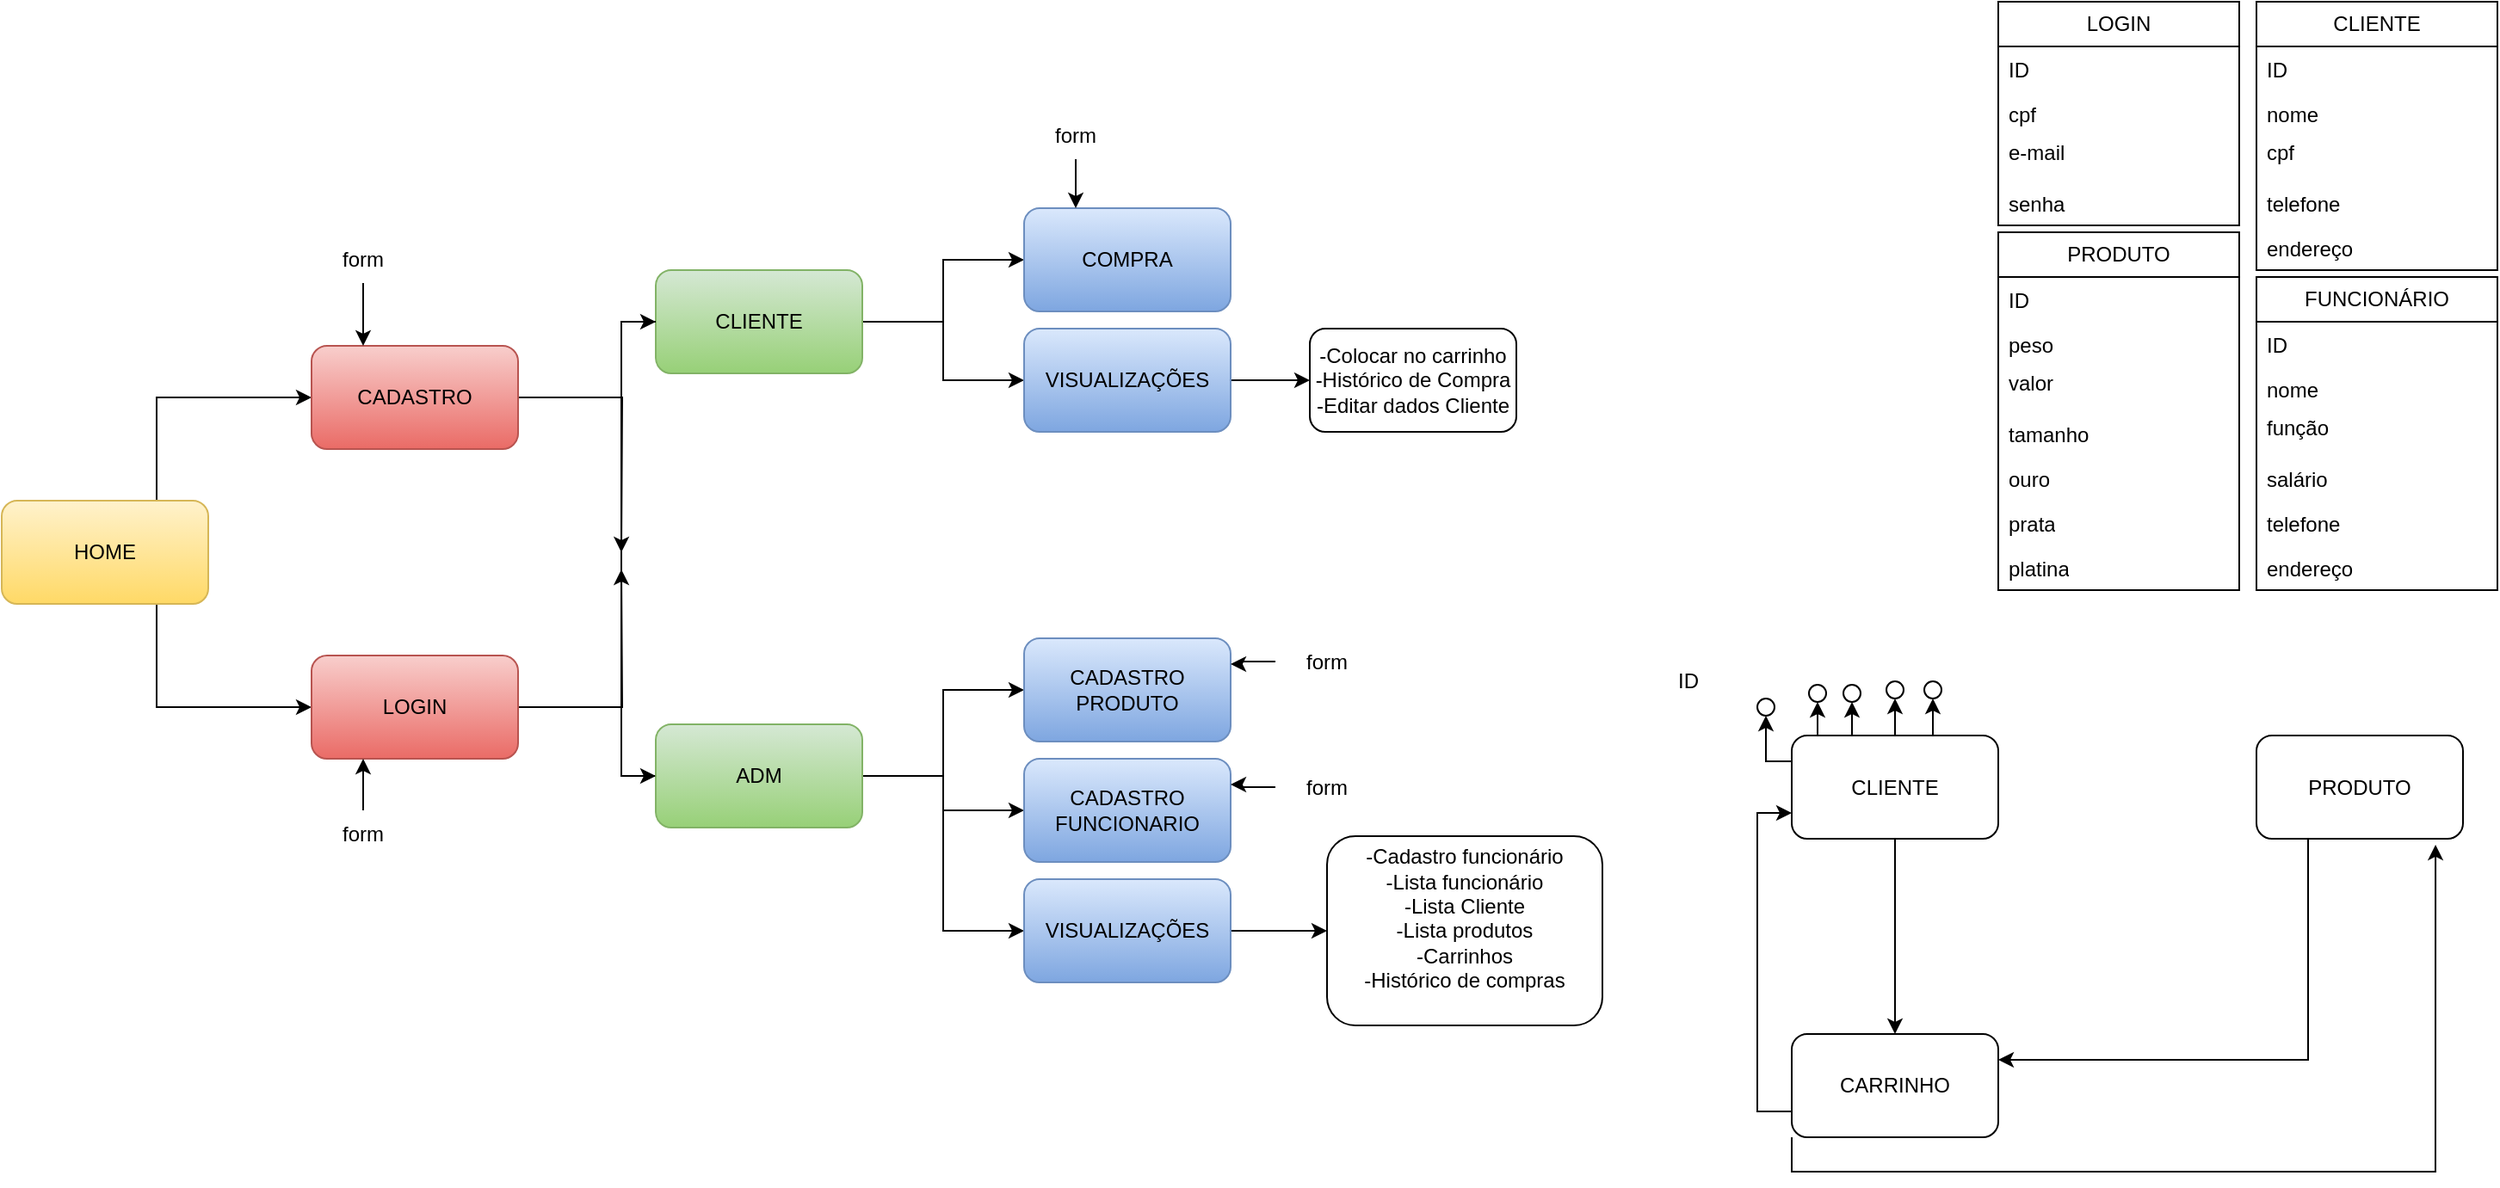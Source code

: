 <mxfile version="22.0.8" type="github">
  <diagram name="Página-1" id="cRFQgQz2K0zeTVE43rAn">
    <mxGraphModel dx="2261" dy="753" grid="1" gridSize="10" guides="1" tooltips="1" connect="1" arrows="1" fold="1" page="1" pageScale="1" pageWidth="827" pageHeight="1169" math="0" shadow="0">
      <root>
        <mxCell id="0" />
        <mxCell id="1" parent="0" />
        <mxCell id="u8rPUhMAoTSoRI9qq7wp-4" value="CLIENTE" style="swimlane;fontStyle=0;childLayout=stackLayout;horizontal=1;startSize=26;fillColor=none;horizontalStack=0;resizeParent=1;resizeParentMax=0;resizeLast=0;collapsible=1;marginBottom=0;whiteSpace=wrap;html=1;" vertex="1" parent="1">
          <mxGeometry x="1010" width="140" height="156" as="geometry" />
        </mxCell>
        <mxCell id="u8rPUhMAoTSoRI9qq7wp-6" value="ID" style="text;strokeColor=none;fillColor=none;align=left;verticalAlign=top;spacingLeft=4;spacingRight=4;overflow=hidden;rotatable=0;points=[[0,0.5],[1,0.5]];portConstraint=eastwest;whiteSpace=wrap;html=1;" vertex="1" parent="u8rPUhMAoTSoRI9qq7wp-4">
          <mxGeometry y="26" width="140" height="26" as="geometry" />
        </mxCell>
        <mxCell id="u8rPUhMAoTSoRI9qq7wp-7" value="nome&lt;span style=&quot;white-space: pre;&quot;&gt;&#x9;&lt;/span&gt;" style="text;strokeColor=none;fillColor=none;align=left;verticalAlign=top;spacingLeft=4;spacingRight=4;overflow=hidden;rotatable=0;points=[[0,0.5],[1,0.5]];portConstraint=eastwest;whiteSpace=wrap;html=1;" vertex="1" parent="u8rPUhMAoTSoRI9qq7wp-4">
          <mxGeometry y="52" width="140" height="22" as="geometry" />
        </mxCell>
        <mxCell id="u8rPUhMAoTSoRI9qq7wp-5" value="cpf" style="text;strokeColor=none;fillColor=none;align=left;verticalAlign=top;spacingLeft=4;spacingRight=4;overflow=hidden;rotatable=0;points=[[0,0.5],[1,0.5]];portConstraint=eastwest;whiteSpace=wrap;html=1;" vertex="1" parent="u8rPUhMAoTSoRI9qq7wp-4">
          <mxGeometry y="74" width="140" height="30" as="geometry" />
        </mxCell>
        <mxCell id="u8rPUhMAoTSoRI9qq7wp-8" value="telefone" style="text;strokeColor=none;fillColor=none;align=left;verticalAlign=top;spacingLeft=4;spacingRight=4;overflow=hidden;rotatable=0;points=[[0,0.5],[1,0.5]];portConstraint=eastwest;whiteSpace=wrap;html=1;" vertex="1" parent="u8rPUhMAoTSoRI9qq7wp-4">
          <mxGeometry y="104" width="140" height="26" as="geometry" />
        </mxCell>
        <mxCell id="u8rPUhMAoTSoRI9qq7wp-21" value="endereço" style="text;strokeColor=none;fillColor=none;align=left;verticalAlign=top;spacingLeft=4;spacingRight=4;overflow=hidden;rotatable=0;points=[[0,0.5],[1,0.5]];portConstraint=eastwest;whiteSpace=wrap;html=1;" vertex="1" parent="u8rPUhMAoTSoRI9qq7wp-4">
          <mxGeometry y="130" width="140" height="26" as="geometry" />
        </mxCell>
        <mxCell id="u8rPUhMAoTSoRI9qq7wp-19" style="edgeStyle=orthogonalEdgeStyle;rounded=0;orthogonalLoop=1;jettySize=auto;html=1;exitX=0.75;exitY=0;exitDx=0;exitDy=0;entryX=0;entryY=0.5;entryDx=0;entryDy=0;" edge="1" parent="1" source="u8rPUhMAoTSoRI9qq7wp-9" target="u8rPUhMAoTSoRI9qq7wp-10">
          <mxGeometry relative="1" as="geometry" />
        </mxCell>
        <mxCell id="u8rPUhMAoTSoRI9qq7wp-20" style="edgeStyle=orthogonalEdgeStyle;rounded=0;orthogonalLoop=1;jettySize=auto;html=1;exitX=0.75;exitY=1;exitDx=0;exitDy=0;entryX=0;entryY=0.5;entryDx=0;entryDy=0;" edge="1" parent="1" source="u8rPUhMAoTSoRI9qq7wp-9" target="u8rPUhMAoTSoRI9qq7wp-11">
          <mxGeometry relative="1" as="geometry" />
        </mxCell>
        <mxCell id="u8rPUhMAoTSoRI9qq7wp-9" value="HOME" style="rounded=1;whiteSpace=wrap;html=1;fillColor=#fff2cc;strokeColor=#d6b656;gradientColor=#ffd966;" vertex="1" parent="1">
          <mxGeometry x="-300" y="290" width="120" height="60" as="geometry" />
        </mxCell>
        <mxCell id="u8rPUhMAoTSoRI9qq7wp-32" style="edgeStyle=orthogonalEdgeStyle;rounded=0;orthogonalLoop=1;jettySize=auto;html=1;exitX=1;exitY=0.5;exitDx=0;exitDy=0;" edge="1" parent="1" source="u8rPUhMAoTSoRI9qq7wp-10">
          <mxGeometry relative="1" as="geometry">
            <mxPoint x="60" y="320" as="targetPoint" />
          </mxGeometry>
        </mxCell>
        <mxCell id="u8rPUhMAoTSoRI9qq7wp-10" value="CADASTRO" style="rounded=1;whiteSpace=wrap;html=1;fillColor=#f8cecc;strokeColor=#b85450;gradientColor=#ea6b66;" vertex="1" parent="1">
          <mxGeometry x="-120" y="200" width="120" height="60" as="geometry" />
        </mxCell>
        <mxCell id="u8rPUhMAoTSoRI9qq7wp-33" style="edgeStyle=orthogonalEdgeStyle;rounded=0;orthogonalLoop=1;jettySize=auto;html=1;exitX=1;exitY=0.5;exitDx=0;exitDy=0;" edge="1" parent="1" source="u8rPUhMAoTSoRI9qq7wp-11">
          <mxGeometry relative="1" as="geometry">
            <mxPoint x="60" y="330" as="targetPoint" />
          </mxGeometry>
        </mxCell>
        <mxCell id="u8rPUhMAoTSoRI9qq7wp-11" value="LOGIN" style="rounded=1;whiteSpace=wrap;html=1;fillColor=#f8cecc;strokeColor=#b85450;gradientColor=#ea6b66;" vertex="1" parent="1">
          <mxGeometry x="-120" y="380" width="120" height="60" as="geometry" />
        </mxCell>
        <mxCell id="u8rPUhMAoTSoRI9qq7wp-55" style="edgeStyle=orthogonalEdgeStyle;rounded=0;orthogonalLoop=1;jettySize=auto;html=1;exitX=1;exitY=0.5;exitDx=0;exitDy=0;entryX=0;entryY=0.5;entryDx=0;entryDy=0;" edge="1" parent="1" source="u8rPUhMAoTSoRI9qq7wp-22" target="u8rPUhMAoTSoRI9qq7wp-24">
          <mxGeometry relative="1" as="geometry" />
        </mxCell>
        <mxCell id="u8rPUhMAoTSoRI9qq7wp-56" style="edgeStyle=orthogonalEdgeStyle;rounded=0;orthogonalLoop=1;jettySize=auto;html=1;exitX=1;exitY=0.5;exitDx=0;exitDy=0;entryX=0;entryY=0.5;entryDx=0;entryDy=0;" edge="1" parent="1" source="u8rPUhMAoTSoRI9qq7wp-22" target="u8rPUhMAoTSoRI9qq7wp-26">
          <mxGeometry relative="1" as="geometry" />
        </mxCell>
        <mxCell id="u8rPUhMAoTSoRI9qq7wp-22" value="CLIENTE" style="rounded=1;whiteSpace=wrap;html=1;fillColor=#d5e8d4;gradientColor=#97d077;strokeColor=#82b366;" vertex="1" parent="1">
          <mxGeometry x="80" y="156" width="120" height="60" as="geometry" />
        </mxCell>
        <mxCell id="u8rPUhMAoTSoRI9qq7wp-30" style="edgeStyle=orthogonalEdgeStyle;rounded=0;orthogonalLoop=1;jettySize=auto;html=1;exitX=0;exitY=0.5;exitDx=0;exitDy=0;entryX=0;entryY=0.5;entryDx=0;entryDy=0;" edge="1" parent="1" source="u8rPUhMAoTSoRI9qq7wp-23" target="u8rPUhMAoTSoRI9qq7wp-22">
          <mxGeometry relative="1" as="geometry" />
        </mxCell>
        <mxCell id="u8rPUhMAoTSoRI9qq7wp-67" style="edgeStyle=orthogonalEdgeStyle;rounded=0;orthogonalLoop=1;jettySize=auto;html=1;" edge="1" parent="1" source="u8rPUhMAoTSoRI9qq7wp-23" target="u8rPUhMAoTSoRI9qq7wp-65">
          <mxGeometry relative="1" as="geometry" />
        </mxCell>
        <mxCell id="u8rPUhMAoTSoRI9qq7wp-68" style="edgeStyle=orthogonalEdgeStyle;rounded=0;orthogonalLoop=1;jettySize=auto;html=1;exitX=1;exitY=0.5;exitDx=0;exitDy=0;entryX=0;entryY=0.5;entryDx=0;entryDy=0;" edge="1" parent="1" source="u8rPUhMAoTSoRI9qq7wp-23" target="u8rPUhMAoTSoRI9qq7wp-66">
          <mxGeometry relative="1" as="geometry" />
        </mxCell>
        <mxCell id="u8rPUhMAoTSoRI9qq7wp-69" style="edgeStyle=orthogonalEdgeStyle;rounded=0;orthogonalLoop=1;jettySize=auto;html=1;exitX=1;exitY=0.5;exitDx=0;exitDy=0;entryX=0;entryY=0.5;entryDx=0;entryDy=0;" edge="1" parent="1" source="u8rPUhMAoTSoRI9qq7wp-23" target="u8rPUhMAoTSoRI9qq7wp-31">
          <mxGeometry relative="1" as="geometry" />
        </mxCell>
        <mxCell id="u8rPUhMAoTSoRI9qq7wp-23" value="ADM" style="rounded=1;whiteSpace=wrap;html=1;fillColor=#d5e8d4;gradientColor=#97d077;strokeColor=#82b366;" vertex="1" parent="1">
          <mxGeometry x="80" y="420" width="120" height="60" as="geometry" />
        </mxCell>
        <mxCell id="u8rPUhMAoTSoRI9qq7wp-24" value="COMPRA" style="rounded=1;whiteSpace=wrap;html=1;fillColor=#dae8fc;gradientColor=#7ea6e0;strokeColor=#6c8ebf;" vertex="1" parent="1">
          <mxGeometry x="294" y="120" width="120" height="60" as="geometry" />
        </mxCell>
        <mxCell id="u8rPUhMAoTSoRI9qq7wp-80" value="" style="edgeStyle=orthogonalEdgeStyle;rounded=0;orthogonalLoop=1;jettySize=auto;html=1;" edge="1" parent="1" source="u8rPUhMAoTSoRI9qq7wp-26" target="u8rPUhMAoTSoRI9qq7wp-79">
          <mxGeometry relative="1" as="geometry" />
        </mxCell>
        <mxCell id="u8rPUhMAoTSoRI9qq7wp-26" value="VISUALIZAÇÕES" style="rounded=1;whiteSpace=wrap;html=1;fillColor=#dae8fc;gradientColor=#7ea6e0;strokeColor=#6c8ebf;" vertex="1" parent="1">
          <mxGeometry x="294" y="190" width="120" height="60" as="geometry" />
        </mxCell>
        <mxCell id="u8rPUhMAoTSoRI9qq7wp-29" style="edgeStyle=orthogonalEdgeStyle;rounded=0;orthogonalLoop=1;jettySize=auto;html=1;exitX=0;exitY=0.5;exitDx=0;exitDy=0;entryX=0;entryY=0.5;entryDx=0;entryDy=0;" edge="1" parent="1" source="u8rPUhMAoTSoRI9qq7wp-22" target="u8rPUhMAoTSoRI9qq7wp-23">
          <mxGeometry relative="1" as="geometry" />
        </mxCell>
        <mxCell id="u8rPUhMAoTSoRI9qq7wp-82" style="edgeStyle=orthogonalEdgeStyle;rounded=0;orthogonalLoop=1;jettySize=auto;html=1;" edge="1" parent="1" source="u8rPUhMAoTSoRI9qq7wp-31" target="u8rPUhMAoTSoRI9qq7wp-81">
          <mxGeometry relative="1" as="geometry" />
        </mxCell>
        <mxCell id="u8rPUhMAoTSoRI9qq7wp-31" value="VISUALIZAÇÕES" style="rounded=1;whiteSpace=wrap;html=1;fillColor=#dae8fc;gradientColor=#7ea6e0;strokeColor=#6c8ebf;" vertex="1" parent="1">
          <mxGeometry x="294" y="510" width="120" height="60" as="geometry" />
        </mxCell>
        <mxCell id="u8rPUhMAoTSoRI9qq7wp-34" value="LOGIN" style="swimlane;fontStyle=0;childLayout=stackLayout;horizontal=1;startSize=26;fillColor=none;horizontalStack=0;resizeParent=1;resizeParentMax=0;resizeLast=0;collapsible=1;marginBottom=0;whiteSpace=wrap;html=1;" vertex="1" parent="1">
          <mxGeometry x="860" width="140" height="130" as="geometry" />
        </mxCell>
        <mxCell id="u8rPUhMAoTSoRI9qq7wp-35" value="ID" style="text;strokeColor=none;fillColor=none;align=left;verticalAlign=top;spacingLeft=4;spacingRight=4;overflow=hidden;rotatable=0;points=[[0,0.5],[1,0.5]];portConstraint=eastwest;whiteSpace=wrap;html=1;" vertex="1" parent="u8rPUhMAoTSoRI9qq7wp-34">
          <mxGeometry y="26" width="140" height="26" as="geometry" />
        </mxCell>
        <mxCell id="u8rPUhMAoTSoRI9qq7wp-36" value="cpf" style="text;strokeColor=none;fillColor=none;align=left;verticalAlign=top;spacingLeft=4;spacingRight=4;overflow=hidden;rotatable=0;points=[[0,0.5],[1,0.5]];portConstraint=eastwest;whiteSpace=wrap;html=1;" vertex="1" parent="u8rPUhMAoTSoRI9qq7wp-34">
          <mxGeometry y="52" width="140" height="22" as="geometry" />
        </mxCell>
        <mxCell id="u8rPUhMAoTSoRI9qq7wp-37" value="e-mail" style="text;strokeColor=none;fillColor=none;align=left;verticalAlign=top;spacingLeft=4;spacingRight=4;overflow=hidden;rotatable=0;points=[[0,0.5],[1,0.5]];portConstraint=eastwest;whiteSpace=wrap;html=1;" vertex="1" parent="u8rPUhMAoTSoRI9qq7wp-34">
          <mxGeometry y="74" width="140" height="30" as="geometry" />
        </mxCell>
        <mxCell id="u8rPUhMAoTSoRI9qq7wp-38" value="senha" style="text;strokeColor=none;fillColor=none;align=left;verticalAlign=top;spacingLeft=4;spacingRight=4;overflow=hidden;rotatable=0;points=[[0,0.5],[1,0.5]];portConstraint=eastwest;whiteSpace=wrap;html=1;" vertex="1" parent="u8rPUhMAoTSoRI9qq7wp-34">
          <mxGeometry y="104" width="140" height="26" as="geometry" />
        </mxCell>
        <mxCell id="u8rPUhMAoTSoRI9qq7wp-40" value="FUNCIONÁRIO" style="swimlane;fontStyle=0;childLayout=stackLayout;horizontal=1;startSize=26;fillColor=none;horizontalStack=0;resizeParent=1;resizeParentMax=0;resizeLast=0;collapsible=1;marginBottom=0;whiteSpace=wrap;html=1;" vertex="1" parent="1">
          <mxGeometry x="1010" y="160" width="140" height="182" as="geometry" />
        </mxCell>
        <mxCell id="u8rPUhMAoTSoRI9qq7wp-41" value="ID" style="text;strokeColor=none;fillColor=none;align=left;verticalAlign=top;spacingLeft=4;spacingRight=4;overflow=hidden;rotatable=0;points=[[0,0.5],[1,0.5]];portConstraint=eastwest;whiteSpace=wrap;html=1;" vertex="1" parent="u8rPUhMAoTSoRI9qq7wp-40">
          <mxGeometry y="26" width="140" height="26" as="geometry" />
        </mxCell>
        <mxCell id="u8rPUhMAoTSoRI9qq7wp-42" value="nome&lt;span style=&quot;white-space: pre;&quot;&gt;&#x9;&lt;/span&gt;" style="text;strokeColor=none;fillColor=none;align=left;verticalAlign=top;spacingLeft=4;spacingRight=4;overflow=hidden;rotatable=0;points=[[0,0.5],[1,0.5]];portConstraint=eastwest;whiteSpace=wrap;html=1;" vertex="1" parent="u8rPUhMAoTSoRI9qq7wp-40">
          <mxGeometry y="52" width="140" height="22" as="geometry" />
        </mxCell>
        <mxCell id="u8rPUhMAoTSoRI9qq7wp-43" value="função" style="text;strokeColor=none;fillColor=none;align=left;verticalAlign=top;spacingLeft=4;spacingRight=4;overflow=hidden;rotatable=0;points=[[0,0.5],[1,0.5]];portConstraint=eastwest;whiteSpace=wrap;html=1;" vertex="1" parent="u8rPUhMAoTSoRI9qq7wp-40">
          <mxGeometry y="74" width="140" height="30" as="geometry" />
        </mxCell>
        <mxCell id="u8rPUhMAoTSoRI9qq7wp-44" value="salário" style="text;strokeColor=none;fillColor=none;align=left;verticalAlign=top;spacingLeft=4;spacingRight=4;overflow=hidden;rotatable=0;points=[[0,0.5],[1,0.5]];portConstraint=eastwest;whiteSpace=wrap;html=1;" vertex="1" parent="u8rPUhMAoTSoRI9qq7wp-40">
          <mxGeometry y="104" width="140" height="26" as="geometry" />
        </mxCell>
        <mxCell id="u8rPUhMAoTSoRI9qq7wp-45" value="telefone" style="text;strokeColor=none;fillColor=none;align=left;verticalAlign=top;spacingLeft=4;spacingRight=4;overflow=hidden;rotatable=0;points=[[0,0.5],[1,0.5]];portConstraint=eastwest;whiteSpace=wrap;html=1;" vertex="1" parent="u8rPUhMAoTSoRI9qq7wp-40">
          <mxGeometry y="130" width="140" height="26" as="geometry" />
        </mxCell>
        <mxCell id="u8rPUhMAoTSoRI9qq7wp-46" value="endereço" style="text;strokeColor=none;fillColor=none;align=left;verticalAlign=top;spacingLeft=4;spacingRight=4;overflow=hidden;rotatable=0;points=[[0,0.5],[1,0.5]];portConstraint=eastwest;whiteSpace=wrap;html=1;" vertex="1" parent="u8rPUhMAoTSoRI9qq7wp-40">
          <mxGeometry y="156" width="140" height="26" as="geometry" />
        </mxCell>
        <mxCell id="u8rPUhMAoTSoRI9qq7wp-47" value="PRODUTO" style="swimlane;fontStyle=0;childLayout=stackLayout;horizontal=1;startSize=26;fillColor=none;horizontalStack=0;resizeParent=1;resizeParentMax=0;resizeLast=0;collapsible=1;marginBottom=0;whiteSpace=wrap;html=1;" vertex="1" parent="1">
          <mxGeometry x="860" y="134" width="140" height="208" as="geometry" />
        </mxCell>
        <mxCell id="u8rPUhMAoTSoRI9qq7wp-48" value="ID" style="text;strokeColor=none;fillColor=none;align=left;verticalAlign=top;spacingLeft=4;spacingRight=4;overflow=hidden;rotatable=0;points=[[0,0.5],[1,0.5]];portConstraint=eastwest;whiteSpace=wrap;html=1;" vertex="1" parent="u8rPUhMAoTSoRI9qq7wp-47">
          <mxGeometry y="26" width="140" height="26" as="geometry" />
        </mxCell>
        <mxCell id="u8rPUhMAoTSoRI9qq7wp-49" value="peso" style="text;strokeColor=none;fillColor=none;align=left;verticalAlign=top;spacingLeft=4;spacingRight=4;overflow=hidden;rotatable=0;points=[[0,0.5],[1,0.5]];portConstraint=eastwest;whiteSpace=wrap;html=1;" vertex="1" parent="u8rPUhMAoTSoRI9qq7wp-47">
          <mxGeometry y="52" width="140" height="22" as="geometry" />
        </mxCell>
        <mxCell id="u8rPUhMAoTSoRI9qq7wp-50" value="valor" style="text;strokeColor=none;fillColor=none;align=left;verticalAlign=top;spacingLeft=4;spacingRight=4;overflow=hidden;rotatable=0;points=[[0,0.5],[1,0.5]];portConstraint=eastwest;whiteSpace=wrap;html=1;" vertex="1" parent="u8rPUhMAoTSoRI9qq7wp-47">
          <mxGeometry y="74" width="140" height="30" as="geometry" />
        </mxCell>
        <mxCell id="u8rPUhMAoTSoRI9qq7wp-51" value="tamanho" style="text;strokeColor=none;fillColor=none;align=left;verticalAlign=top;spacingLeft=4;spacingRight=4;overflow=hidden;rotatable=0;points=[[0,0.5],[1,0.5]];portConstraint=eastwest;whiteSpace=wrap;html=1;" vertex="1" parent="u8rPUhMAoTSoRI9qq7wp-47">
          <mxGeometry y="104" width="140" height="26" as="geometry" />
        </mxCell>
        <mxCell id="u8rPUhMAoTSoRI9qq7wp-52" value="ouro" style="text;strokeColor=none;fillColor=none;align=left;verticalAlign=top;spacingLeft=4;spacingRight=4;overflow=hidden;rotatable=0;points=[[0,0.5],[1,0.5]];portConstraint=eastwest;whiteSpace=wrap;html=1;" vertex="1" parent="u8rPUhMAoTSoRI9qq7wp-47">
          <mxGeometry y="130" width="140" height="26" as="geometry" />
        </mxCell>
        <mxCell id="u8rPUhMAoTSoRI9qq7wp-53" value="prata" style="text;strokeColor=none;fillColor=none;align=left;verticalAlign=top;spacingLeft=4;spacingRight=4;overflow=hidden;rotatable=0;points=[[0,0.5],[1,0.5]];portConstraint=eastwest;whiteSpace=wrap;html=1;" vertex="1" parent="u8rPUhMAoTSoRI9qq7wp-47">
          <mxGeometry y="156" width="140" height="26" as="geometry" />
        </mxCell>
        <mxCell id="u8rPUhMAoTSoRI9qq7wp-54" value="platina" style="text;strokeColor=none;fillColor=none;align=left;verticalAlign=top;spacingLeft=4;spacingRight=4;overflow=hidden;rotatable=0;points=[[0,0.5],[1,0.5]];portConstraint=eastwest;whiteSpace=wrap;html=1;" vertex="1" parent="u8rPUhMAoTSoRI9qq7wp-47">
          <mxGeometry y="182" width="140" height="26" as="geometry" />
        </mxCell>
        <mxCell id="u8rPUhMAoTSoRI9qq7wp-58" style="edgeStyle=orthogonalEdgeStyle;rounded=0;orthogonalLoop=1;jettySize=auto;html=1;entryX=0.25;entryY=0;entryDx=0;entryDy=0;" edge="1" parent="1" source="u8rPUhMAoTSoRI9qq7wp-57" target="u8rPUhMAoTSoRI9qq7wp-24">
          <mxGeometry relative="1" as="geometry" />
        </mxCell>
        <mxCell id="u8rPUhMAoTSoRI9qq7wp-57" value="form" style="text;html=1;strokeColor=none;fillColor=none;align=center;verticalAlign=middle;whiteSpace=wrap;rounded=0;" vertex="1" parent="1">
          <mxGeometry x="294" y="64.5" width="60" height="27" as="geometry" />
        </mxCell>
        <mxCell id="u8rPUhMAoTSoRI9qq7wp-60" style="edgeStyle=orthogonalEdgeStyle;rounded=0;orthogonalLoop=1;jettySize=auto;html=1;entryX=0.25;entryY=0;entryDx=0;entryDy=0;" edge="1" parent="1" source="u8rPUhMAoTSoRI9qq7wp-59" target="u8rPUhMAoTSoRI9qq7wp-10">
          <mxGeometry relative="1" as="geometry" />
        </mxCell>
        <mxCell id="u8rPUhMAoTSoRI9qq7wp-59" value="form" style="text;html=1;strokeColor=none;fillColor=none;align=center;verticalAlign=middle;whiteSpace=wrap;rounded=0;" vertex="1" parent="1">
          <mxGeometry x="-120" y="136.5" width="60" height="27" as="geometry" />
        </mxCell>
        <mxCell id="u8rPUhMAoTSoRI9qq7wp-63" style="edgeStyle=orthogonalEdgeStyle;rounded=0;orthogonalLoop=1;jettySize=auto;html=1;entryX=0.25;entryY=1;entryDx=0;entryDy=0;" edge="1" parent="1" source="u8rPUhMAoTSoRI9qq7wp-62" target="u8rPUhMAoTSoRI9qq7wp-11">
          <mxGeometry relative="1" as="geometry" />
        </mxCell>
        <mxCell id="u8rPUhMAoTSoRI9qq7wp-62" value="form" style="text;html=1;strokeColor=none;fillColor=none;align=center;verticalAlign=middle;whiteSpace=wrap;rounded=0;" vertex="1" parent="1">
          <mxGeometry x="-120" y="470" width="60" height="27" as="geometry" />
        </mxCell>
        <mxCell id="u8rPUhMAoTSoRI9qq7wp-65" value="CADASTRO FUNCIONARIO" style="rounded=1;whiteSpace=wrap;html=1;fillColor=#dae8fc;gradientColor=#7ea6e0;strokeColor=#6c8ebf;" vertex="1" parent="1">
          <mxGeometry x="294" y="440" width="120" height="60" as="geometry" />
        </mxCell>
        <mxCell id="u8rPUhMAoTSoRI9qq7wp-66" value="CADASTRO PRODUTO" style="rounded=1;whiteSpace=wrap;html=1;fillColor=#dae8fc;gradientColor=#7ea6e0;strokeColor=#6c8ebf;" vertex="1" parent="1">
          <mxGeometry x="294" y="370" width="120" height="60" as="geometry" />
        </mxCell>
        <mxCell id="u8rPUhMAoTSoRI9qq7wp-73" style="edgeStyle=orthogonalEdgeStyle;rounded=0;orthogonalLoop=1;jettySize=auto;html=1;entryX=1;entryY=0.25;entryDx=0;entryDy=0;" edge="1" parent="1" source="u8rPUhMAoTSoRI9qq7wp-70" target="u8rPUhMAoTSoRI9qq7wp-66">
          <mxGeometry relative="1" as="geometry" />
        </mxCell>
        <mxCell id="u8rPUhMAoTSoRI9qq7wp-70" value="form" style="text;html=1;strokeColor=none;fillColor=none;align=center;verticalAlign=middle;whiteSpace=wrap;rounded=0;" vertex="1" parent="1">
          <mxGeometry x="440" y="370" width="60" height="27" as="geometry" />
        </mxCell>
        <mxCell id="u8rPUhMAoTSoRI9qq7wp-72" style="edgeStyle=orthogonalEdgeStyle;rounded=0;orthogonalLoop=1;jettySize=auto;html=1;entryX=1;entryY=0.25;entryDx=0;entryDy=0;" edge="1" parent="1" source="u8rPUhMAoTSoRI9qq7wp-71" target="u8rPUhMAoTSoRI9qq7wp-65">
          <mxGeometry relative="1" as="geometry" />
        </mxCell>
        <mxCell id="u8rPUhMAoTSoRI9qq7wp-71" value="form" style="text;html=1;strokeColor=none;fillColor=none;align=center;verticalAlign=middle;whiteSpace=wrap;rounded=0;" vertex="1" parent="1">
          <mxGeometry x="440" y="443" width="60" height="27" as="geometry" />
        </mxCell>
        <mxCell id="u8rPUhMAoTSoRI9qq7wp-83" style="edgeStyle=orthogonalEdgeStyle;rounded=0;orthogonalLoop=1;jettySize=auto;html=1;entryX=0.5;entryY=0;entryDx=0;entryDy=0;" edge="1" parent="1" source="u8rPUhMAoTSoRI9qq7wp-74" target="u8rPUhMAoTSoRI9qq7wp-76">
          <mxGeometry relative="1" as="geometry">
            <mxPoint x="800" y="580" as="targetPoint" />
          </mxGeometry>
        </mxCell>
        <mxCell id="u8rPUhMAoTSoRI9qq7wp-91" value="" style="edgeStyle=orthogonalEdgeStyle;rounded=0;orthogonalLoop=1;jettySize=auto;html=1;" edge="1" parent="1" source="u8rPUhMAoTSoRI9qq7wp-74" target="u8rPUhMAoTSoRI9qq7wp-90">
          <mxGeometry relative="1" as="geometry" />
        </mxCell>
        <mxCell id="u8rPUhMAoTSoRI9qq7wp-97" style="edgeStyle=orthogonalEdgeStyle;rounded=0;orthogonalLoop=1;jettySize=auto;html=1;exitX=0;exitY=0.25;exitDx=0;exitDy=0;entryX=0.5;entryY=1;entryDx=0;entryDy=0;" edge="1" parent="1" source="u8rPUhMAoTSoRI9qq7wp-74" target="u8rPUhMAoTSoRI9qq7wp-93">
          <mxGeometry relative="1" as="geometry" />
        </mxCell>
        <mxCell id="u8rPUhMAoTSoRI9qq7wp-98" style="edgeStyle=orthogonalEdgeStyle;rounded=0;orthogonalLoop=1;jettySize=auto;html=1;exitX=0.25;exitY=0;exitDx=0;exitDy=0;entryX=0.5;entryY=1;entryDx=0;entryDy=0;" edge="1" parent="1" source="u8rPUhMAoTSoRI9qq7wp-74" target="u8rPUhMAoTSoRI9qq7wp-92">
          <mxGeometry relative="1" as="geometry" />
        </mxCell>
        <mxCell id="u8rPUhMAoTSoRI9qq7wp-99" style="edgeStyle=orthogonalEdgeStyle;rounded=0;orthogonalLoop=1;jettySize=auto;html=1;exitX=0.25;exitY=0;exitDx=0;exitDy=0;entryX=0.5;entryY=1;entryDx=0;entryDy=0;" edge="1" parent="1" source="u8rPUhMAoTSoRI9qq7wp-74" target="u8rPUhMAoTSoRI9qq7wp-94">
          <mxGeometry relative="1" as="geometry" />
        </mxCell>
        <mxCell id="u8rPUhMAoTSoRI9qq7wp-100" style="edgeStyle=orthogonalEdgeStyle;rounded=0;orthogonalLoop=1;jettySize=auto;html=1;exitX=0.75;exitY=0;exitDx=0;exitDy=0;entryX=0.5;entryY=1;entryDx=0;entryDy=0;" edge="1" parent="1" source="u8rPUhMAoTSoRI9qq7wp-74" target="u8rPUhMAoTSoRI9qq7wp-95">
          <mxGeometry relative="1" as="geometry" />
        </mxCell>
        <mxCell id="u8rPUhMAoTSoRI9qq7wp-74" value="CLIENTE" style="rounded=1;whiteSpace=wrap;html=1;" vertex="1" parent="1">
          <mxGeometry x="740" y="426.5" width="120" height="60" as="geometry" />
        </mxCell>
        <mxCell id="u8rPUhMAoTSoRI9qq7wp-84" style="edgeStyle=orthogonalEdgeStyle;rounded=0;orthogonalLoop=1;jettySize=auto;html=1;exitX=0.25;exitY=1;exitDx=0;exitDy=0;entryX=1;entryY=0.25;entryDx=0;entryDy=0;" edge="1" parent="1" source="u8rPUhMAoTSoRI9qq7wp-75" target="u8rPUhMAoTSoRI9qq7wp-76">
          <mxGeometry relative="1" as="geometry" />
        </mxCell>
        <mxCell id="u8rPUhMAoTSoRI9qq7wp-75" value="PRODUTO" style="rounded=1;whiteSpace=wrap;html=1;" vertex="1" parent="1">
          <mxGeometry x="1010" y="426.5" width="120" height="60" as="geometry" />
        </mxCell>
        <mxCell id="u8rPUhMAoTSoRI9qq7wp-85" style="edgeStyle=orthogonalEdgeStyle;rounded=0;orthogonalLoop=1;jettySize=auto;html=1;exitX=0;exitY=0.75;exitDx=0;exitDy=0;entryX=0;entryY=0.75;entryDx=0;entryDy=0;" edge="1" parent="1" source="u8rPUhMAoTSoRI9qq7wp-76" target="u8rPUhMAoTSoRI9qq7wp-74">
          <mxGeometry relative="1" as="geometry" />
        </mxCell>
        <mxCell id="u8rPUhMAoTSoRI9qq7wp-76" value="CARRINHO" style="rounded=1;whiteSpace=wrap;html=1;" vertex="1" parent="1">
          <mxGeometry x="740" y="600" width="120" height="60" as="geometry" />
        </mxCell>
        <mxCell id="u8rPUhMAoTSoRI9qq7wp-79" value="&lt;div&gt;-Colocar no carrinho&lt;/div&gt;&lt;div&gt;-Histórico de Compra&lt;/div&gt;&lt;div&gt;-Editar dados Cliente&lt;br&gt;&lt;/div&gt;" style="whiteSpace=wrap;html=1;rounded=1;" vertex="1" parent="1">
          <mxGeometry x="460" y="190" width="120" height="60" as="geometry" />
        </mxCell>
        <mxCell id="u8rPUhMAoTSoRI9qq7wp-81" value="&lt;div style=&quot;&quot;&gt;&lt;font style=&quot;font-size: 12px;&quot;&gt;-Cadastro funcionário&lt;/font&gt;&lt;/div&gt;&lt;div style=&quot;&quot;&gt;&lt;font style=&quot;font-size: 12px;&quot;&gt;-Lista funcionário&lt;/font&gt;&lt;/div&gt;&lt;div style=&quot;&quot;&gt;&lt;font style=&quot;font-size: 12px;&quot;&gt;-Lista Cliente&lt;/font&gt;&lt;/div&gt;&lt;div style=&quot;&quot;&gt;&lt;font style=&quot;font-size: 12px;&quot;&gt;-Lista produtos&lt;/font&gt;&lt;/div&gt;&lt;div style=&quot;&quot;&gt;&lt;font style=&quot;font-size: 12px;&quot;&gt;-Carrinhos&lt;/font&gt;&lt;/div&gt;&lt;div style=&quot;&quot;&gt;&lt;font style=&quot;font-size: 12px;&quot;&gt;-Histórico de compras&lt;br&gt;&lt;/font&gt;&lt;/div&gt;&lt;div style=&quot;&quot;&gt;&lt;font style=&quot;font-size: 12px;&quot;&gt;&lt;br&gt;&lt;/font&gt;&lt;/div&gt;" style="whiteSpace=wrap;html=1;rounded=1;" vertex="1" parent="1">
          <mxGeometry x="470" y="485" width="160" height="110" as="geometry" />
        </mxCell>
        <mxCell id="u8rPUhMAoTSoRI9qq7wp-86" style="edgeStyle=orthogonalEdgeStyle;rounded=0;orthogonalLoop=1;jettySize=auto;html=1;exitX=0;exitY=1;exitDx=0;exitDy=0;entryX=0.867;entryY=1.058;entryDx=0;entryDy=0;entryPerimeter=0;" edge="1" parent="1" source="u8rPUhMAoTSoRI9qq7wp-76" target="u8rPUhMAoTSoRI9qq7wp-75">
          <mxGeometry relative="1" as="geometry" />
        </mxCell>
        <mxCell id="u8rPUhMAoTSoRI9qq7wp-90" value="" style="ellipse;whiteSpace=wrap;html=1;rounded=1;" vertex="1" parent="1">
          <mxGeometry x="795" y="395" width="10" height="10" as="geometry" />
        </mxCell>
        <mxCell id="u8rPUhMAoTSoRI9qq7wp-92" value="" style="ellipse;whiteSpace=wrap;html=1;rounded=1;" vertex="1" parent="1">
          <mxGeometry x="750" y="397" width="10" height="10" as="geometry" />
        </mxCell>
        <mxCell id="u8rPUhMAoTSoRI9qq7wp-93" value="" style="ellipse;whiteSpace=wrap;html=1;rounded=1;" vertex="1" parent="1">
          <mxGeometry x="720" y="405" width="10" height="10" as="geometry" />
        </mxCell>
        <mxCell id="u8rPUhMAoTSoRI9qq7wp-94" value="" style="ellipse;whiteSpace=wrap;html=1;rounded=1;" vertex="1" parent="1">
          <mxGeometry x="770" y="397" width="10" height="10" as="geometry" />
        </mxCell>
        <mxCell id="u8rPUhMAoTSoRI9qq7wp-95" value="" style="ellipse;whiteSpace=wrap;html=1;rounded=1;" vertex="1" parent="1">
          <mxGeometry x="817" y="395" width="10" height="10" as="geometry" />
        </mxCell>
        <mxCell id="u8rPUhMAoTSoRI9qq7wp-103" value="ID" style="text;html=1;strokeColor=none;fillColor=none;align=center;verticalAlign=middle;whiteSpace=wrap;rounded=0;" vertex="1" parent="1">
          <mxGeometry x="650" y="380" width="60" height="30" as="geometry" />
        </mxCell>
      </root>
    </mxGraphModel>
  </diagram>
</mxfile>
